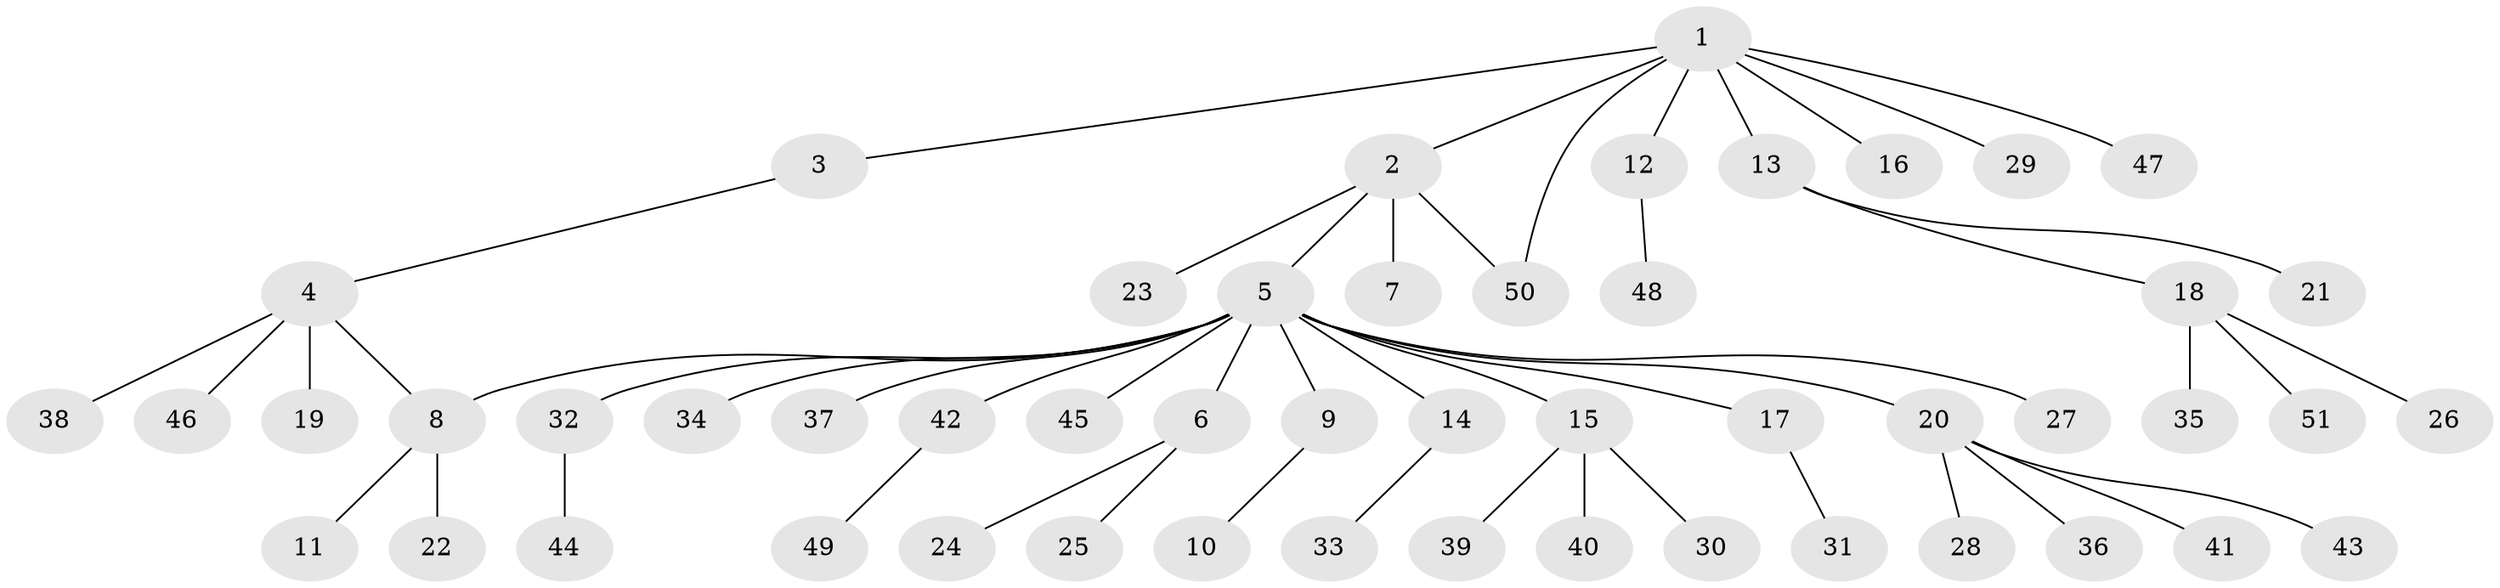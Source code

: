 // Generated by graph-tools (version 1.1) at 2025/01/03/09/25 03:01:43]
// undirected, 51 vertices, 52 edges
graph export_dot {
graph [start="1"]
  node [color=gray90,style=filled];
  1;
  2;
  3;
  4;
  5;
  6;
  7;
  8;
  9;
  10;
  11;
  12;
  13;
  14;
  15;
  16;
  17;
  18;
  19;
  20;
  21;
  22;
  23;
  24;
  25;
  26;
  27;
  28;
  29;
  30;
  31;
  32;
  33;
  34;
  35;
  36;
  37;
  38;
  39;
  40;
  41;
  42;
  43;
  44;
  45;
  46;
  47;
  48;
  49;
  50;
  51;
  1 -- 2;
  1 -- 3;
  1 -- 12;
  1 -- 13;
  1 -- 16;
  1 -- 29;
  1 -- 47;
  1 -- 50;
  2 -- 5;
  2 -- 7;
  2 -- 23;
  2 -- 50;
  3 -- 4;
  4 -- 8;
  4 -- 19;
  4 -- 38;
  4 -- 46;
  5 -- 6;
  5 -- 8;
  5 -- 9;
  5 -- 14;
  5 -- 15;
  5 -- 17;
  5 -- 20;
  5 -- 27;
  5 -- 32;
  5 -- 34;
  5 -- 37;
  5 -- 42;
  5 -- 45;
  6 -- 24;
  6 -- 25;
  8 -- 11;
  8 -- 22;
  9 -- 10;
  12 -- 48;
  13 -- 18;
  13 -- 21;
  14 -- 33;
  15 -- 30;
  15 -- 39;
  15 -- 40;
  17 -- 31;
  18 -- 26;
  18 -- 35;
  18 -- 51;
  20 -- 28;
  20 -- 36;
  20 -- 41;
  20 -- 43;
  32 -- 44;
  42 -- 49;
}
